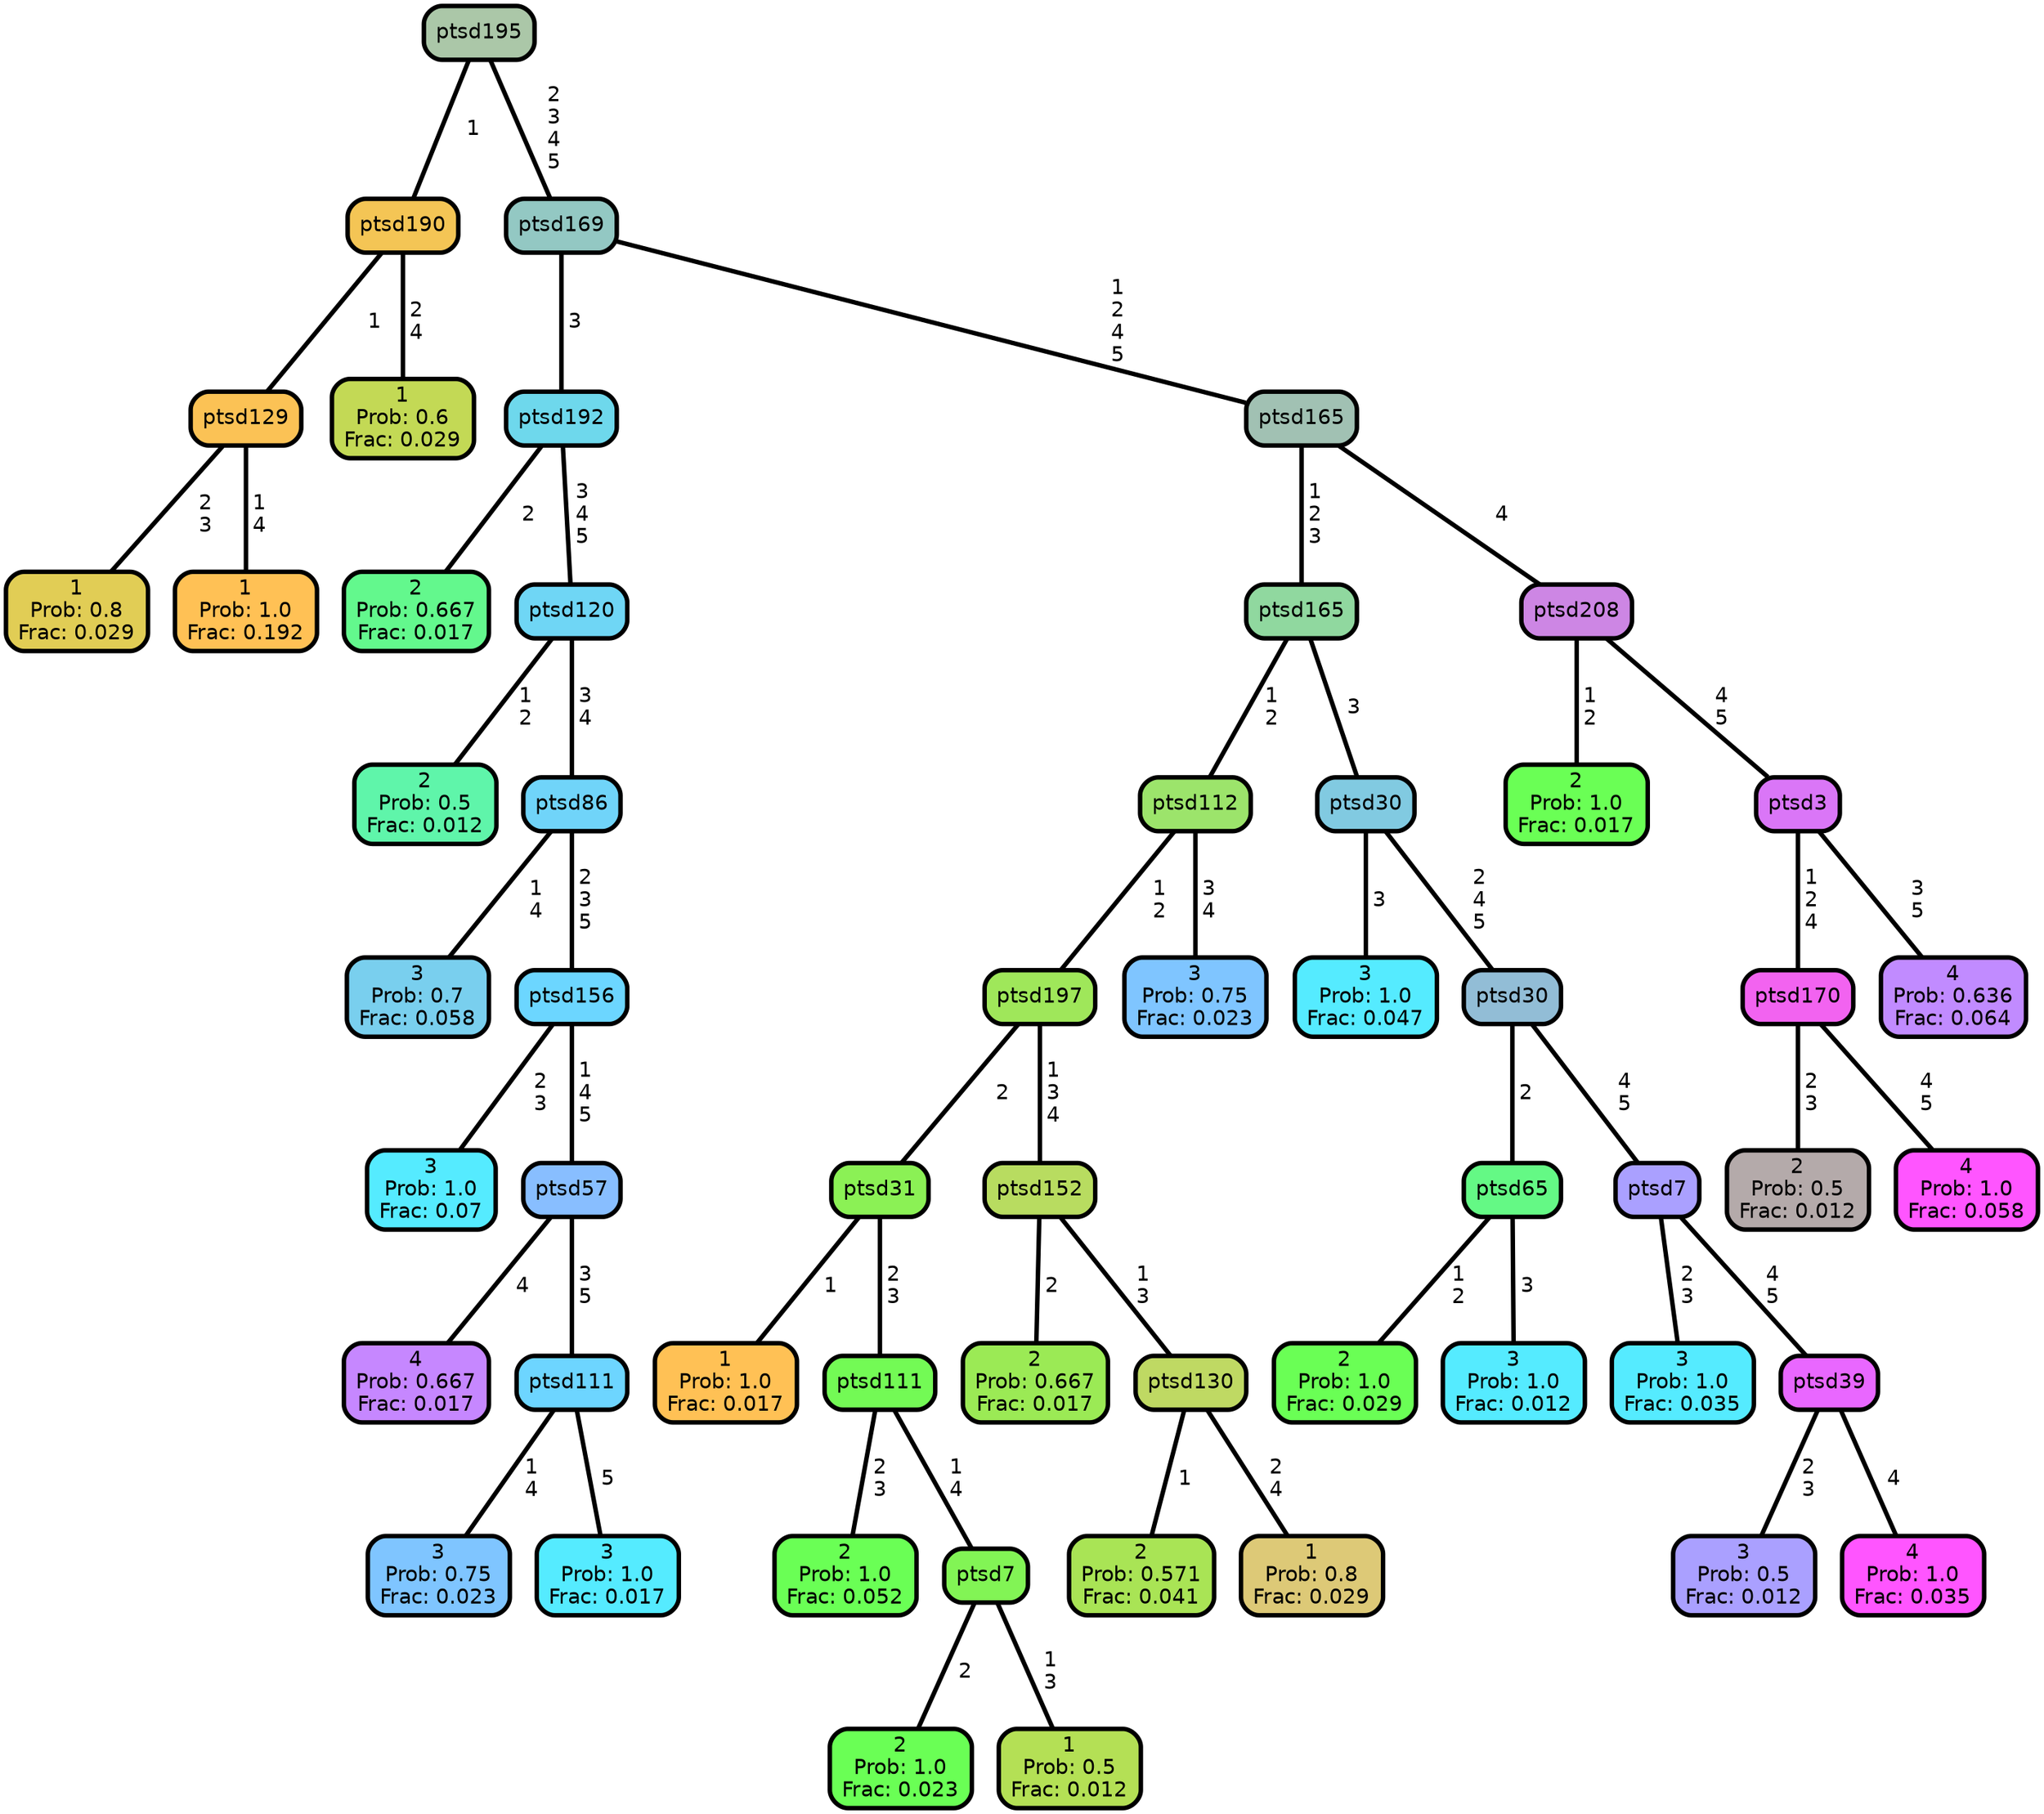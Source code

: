 graph Tree {
node [shape=box, style="filled, rounded",color="black",penwidth="3",fontcolor="black",                 fontname=helvetica] ;
graph [ranksep="0 equally", splines=straight,                 bgcolor=transparent, dpi=200] ;
edge [fontname=helvetica, color=black] ;
0 [label="1
Prob: 0.8
Frac: 0.029", fillcolor="#e1cd55"] ;
1 [label="ptsd129", fillcolor="#fbc255"] ;
2 [label="1
Prob: 1.0
Frac: 0.192", fillcolor="#ffc155"] ;
3 [label="ptsd190", fillcolor="#f4c555"] ;
4 [label="1
Prob: 0.6
Frac: 0.029", fillcolor="#c3d955"] ;
5 [label="ptsd195", fillcolor="#abc7a8"] ;
6 [label="2
Prob: 0.667
Frac: 0.017", fillcolor="#63f88d"] ;
7 [label="ptsd192", fillcolor="#6ed8ec"] ;
8 [label="2
Prob: 0.5
Frac: 0.012", fillcolor="#5ff5aa"] ;
9 [label="ptsd120", fillcolor="#6fd6f5"] ;
10 [label="3
Prob: 0.7
Frac: 0.058", fillcolor="#79cfee"] ;
11 [label="ptsd86", fillcolor="#70d4f9"] ;
12 [label="3
Prob: 1.0
Frac: 0.07", fillcolor="#55ebff"] ;
13 [label="ptsd156", fillcolor="#6cd6ff"] ;
14 [label="4
Prob: 0.667
Frac: 0.017", fillcolor="#c687ff"] ;
15 [label="ptsd57", fillcolor="#88beff"] ;
16 [label="3
Prob: 0.75
Frac: 0.023", fillcolor="#7fc5ff"] ;
17 [label="ptsd111", fillcolor="#6dd5ff"] ;
18 [label="3
Prob: 1.0
Frac: 0.017", fillcolor="#55ebff"] ;
19 [label="ptsd169", fillcolor="#93c8c3"] ;
20 [label="1
Prob: 1.0
Frac: 0.017", fillcolor="#ffc155"] ;
21 [label="ptsd31", fillcolor="#8bf155"] ;
22 [label="2
Prob: 1.0
Frac: 0.052", fillcolor="#6aff55"] ;
23 [label="ptsd111", fillcolor="#73fa55"] ;
24 [label="2
Prob: 1.0
Frac: 0.023", fillcolor="#6aff55"] ;
25 [label="ptsd7", fillcolor="#82f455"] ;
26 [label="1
Prob: 0.5
Frac: 0.012", fillcolor="#b4e055"] ;
27 [label="ptsd197", fillcolor="#9fe75a"] ;
28 [label="2
Prob: 0.667
Frac: 0.017", fillcolor="#9bea55"] ;
29 [label="ptsd152", fillcolor="#b8dc60"] ;
30 [label="2
Prob: 0.571
Frac: 0.041", fillcolor="#a9e455"] ;
31 [label="ptsd130", fillcolor="#bfd963"] ;
32 [label="1
Prob: 0.8
Frac: 0.029", fillcolor="#ddc977"] ;
33 [label="ptsd112", fillcolor="#9ce46b"] ;
34 [label="3
Prob: 0.75
Frac: 0.023", fillcolor="#7fc5ff"] ;
35 [label="ptsd165", fillcolor="#90d89f"] ;
36 [label="3
Prob: 1.0
Frac: 0.047", fillcolor="#55ebff"] ;
37 [label="ptsd30", fillcolor="#81cae1"] ;
38 [label="2
Prob: 1.0
Frac: 0.029", fillcolor="#6aff55"] ;
39 [label="ptsd65", fillcolor="#64f985"] ;
40 [label="3
Prob: 1.0
Frac: 0.012", fillcolor="#55ebff"] ;
41 [label="ptsd30", fillcolor="#92bdd6"] ;
42 [label="3
Prob: 1.0
Frac: 0.035", fillcolor="#55ebff"] ;
43 [label="ptsd7", fillcolor="#aaa0ff"] ;
44 [label="3
Prob: 0.5
Frac: 0.012", fillcolor="#aaa0ff"] ;
45 [label="ptsd39", fillcolor="#e967ff"] ;
46 [label="4
Prob: 1.0
Frac: 0.035", fillcolor="#ff55ff"] ;
47 [label="ptsd165", fillcolor="#a1c1b3"] ;
48 [label="2
Prob: 1.0
Frac: 0.017", fillcolor="#6aff55"] ;
49 [label="ptsd208", fillcolor="#cd86e4"] ;
50 [label="2
Prob: 0.5
Frac: 0.012", fillcolor="#b4aaaa"] ;
51 [label="ptsd170", fillcolor="#f263f0"] ;
52 [label="4
Prob: 1.0
Frac: 0.058", fillcolor="#ff55ff"] ;
53 [label="ptsd3", fillcolor="#da76f7"] ;
54 [label="4
Prob: 0.636
Frac: 0.064", fillcolor="#c18bff"] ;
1 -- 0 [label=" 2\n 3",penwidth=3] ;
1 -- 2 [label=" 1\n 4",penwidth=3] ;
3 -- 1 [label=" 1",penwidth=3] ;
3 -- 4 [label=" 2\n 4",penwidth=3] ;
5 -- 3 [label=" 1",penwidth=3] ;
5 -- 19 [label=" 2\n 3\n 4\n 5",penwidth=3] ;
7 -- 6 [label=" 2",penwidth=3] ;
7 -- 9 [label=" 3\n 4\n 5",penwidth=3] ;
9 -- 8 [label=" 1\n 2",penwidth=3] ;
9 -- 11 [label=" 3\n 4",penwidth=3] ;
11 -- 10 [label=" 1\n 4",penwidth=3] ;
11 -- 13 [label=" 2\n 3\n 5",penwidth=3] ;
13 -- 12 [label=" 2\n 3",penwidth=3] ;
13 -- 15 [label=" 1\n 4\n 5",penwidth=3] ;
15 -- 14 [label=" 4",penwidth=3] ;
15 -- 17 [label=" 3\n 5",penwidth=3] ;
17 -- 16 [label=" 1\n 4",penwidth=3] ;
17 -- 18 [label=" 5",penwidth=3] ;
19 -- 7 [label=" 3",penwidth=3] ;
19 -- 47 [label=" 1\n 2\n 4\n 5",penwidth=3] ;
21 -- 20 [label=" 1",penwidth=3] ;
21 -- 23 [label=" 2\n 3",penwidth=3] ;
23 -- 22 [label=" 2\n 3",penwidth=3] ;
23 -- 25 [label=" 1\n 4",penwidth=3] ;
25 -- 24 [label=" 2",penwidth=3] ;
25 -- 26 [label=" 1\n 3",penwidth=3] ;
27 -- 21 [label=" 2",penwidth=3] ;
27 -- 29 [label=" 1\n 3\n 4",penwidth=3] ;
29 -- 28 [label=" 2",penwidth=3] ;
29 -- 31 [label=" 1\n 3",penwidth=3] ;
31 -- 30 [label=" 1",penwidth=3] ;
31 -- 32 [label=" 2\n 4",penwidth=3] ;
33 -- 27 [label=" 1\n 2",penwidth=3] ;
33 -- 34 [label=" 3\n 4",penwidth=3] ;
35 -- 33 [label=" 1\n 2",penwidth=3] ;
35 -- 37 [label=" 3",penwidth=3] ;
37 -- 36 [label=" 3",penwidth=3] ;
37 -- 41 [label=" 2\n 4\n 5",penwidth=3] ;
39 -- 38 [label=" 1\n 2",penwidth=3] ;
39 -- 40 [label=" 3",penwidth=3] ;
41 -- 39 [label=" 2",penwidth=3] ;
41 -- 43 [label=" 4\n 5",penwidth=3] ;
43 -- 42 [label=" 2\n 3",penwidth=3] ;
43 -- 45 [label=" 4\n 5",penwidth=3] ;
45 -- 44 [label=" 2\n 3",penwidth=3] ;
45 -- 46 [label=" 4",penwidth=3] ;
47 -- 35 [label=" 1\n 2\n 3",penwidth=3] ;
47 -- 49 [label=" 4",penwidth=3] ;
49 -- 48 [label=" 1\n 2",penwidth=3] ;
49 -- 53 [label=" 4\n 5",penwidth=3] ;
51 -- 50 [label=" 2\n 3",penwidth=3] ;
51 -- 52 [label=" 4\n 5",penwidth=3] ;
53 -- 51 [label=" 1\n 2\n 4",penwidth=3] ;
53 -- 54 [label=" 3\n 5",penwidth=3] ;
{rank = same;}}